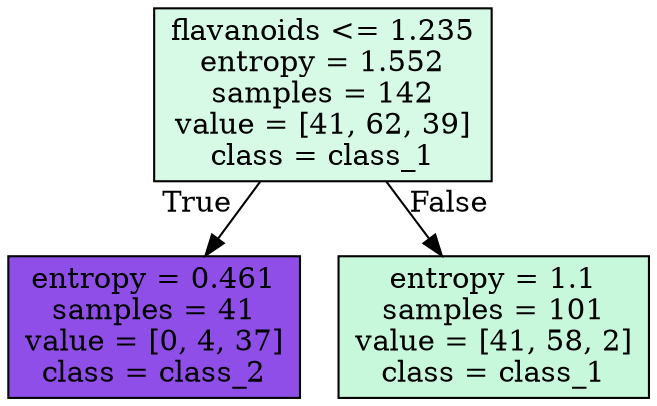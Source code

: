 digraph Tree {
node [shape=box, style="filled", color="black"] ;
0 [label="flavanoids <= 1.235\nentropy = 1.552\nsamples = 142\nvalue = [41, 62, 39]\nclass = class_1", fillcolor="#d6fae5"] ;
1 [label="entropy = 0.461\nsamples = 41\nvalue = [0, 4, 37]\nclass = class_2", fillcolor="#8f4ee8"] ;
0 -> 1 [labeldistance=2.5, labelangle=45, headlabel="True"] ;
2 [label="entropy = 1.1\nsamples = 101\nvalue = [41, 58, 2]\nclass = class_1", fillcolor="#c7f8db"] ;
0 -> 2 [labeldistance=2.5, labelangle=-45, headlabel="False"] ;
}